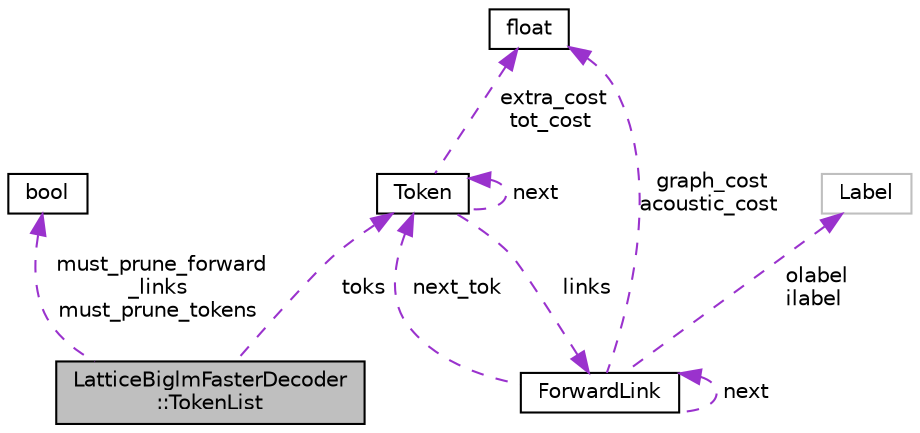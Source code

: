 digraph "LatticeBiglmFasterDecoder::TokenList"
{
  edge [fontname="Helvetica",fontsize="10",labelfontname="Helvetica",labelfontsize="10"];
  node [fontname="Helvetica",fontsize="10",shape=record];
  Node1 [label="LatticeBiglmFasterDecoder\l::TokenList",height=0.2,width=0.4,color="black", fillcolor="grey75", style="filled", fontcolor="black"];
  Node2 -> Node1 [dir="back",color="darkorchid3",fontsize="10",style="dashed",label=" toks" ,fontname="Helvetica"];
  Node2 [label="Token",height=0.2,width=0.4,color="black", fillcolor="white", style="filled",URL="$structkaldi_1_1LatticeBiglmFasterDecoder_1_1Token.html"];
  Node2 -> Node2 [dir="back",color="darkorchid3",fontsize="10",style="dashed",label=" next" ,fontname="Helvetica"];
  Node3 -> Node2 [dir="back",color="darkorchid3",fontsize="10",style="dashed",label=" extra_cost\ntot_cost" ,fontname="Helvetica"];
  Node3 [label="float",height=0.2,width=0.4,color="black", fillcolor="white", style="filled",URL="$classfloat.html"];
  Node4 -> Node2 [dir="back",color="darkorchid3",fontsize="10",style="dashed",label=" links" ,fontname="Helvetica"];
  Node4 [label="ForwardLink",height=0.2,width=0.4,color="black", fillcolor="white", style="filled",URL="$structkaldi_1_1LatticeBiglmFasterDecoder_1_1ForwardLink.html"];
  Node3 -> Node4 [dir="back",color="darkorchid3",fontsize="10",style="dashed",label=" graph_cost\nacoustic_cost" ,fontname="Helvetica"];
  Node5 -> Node4 [dir="back",color="darkorchid3",fontsize="10",style="dashed",label=" olabel\nilabel" ,fontname="Helvetica"];
  Node5 [label="Label",height=0.2,width=0.4,color="grey75", fillcolor="white", style="filled"];
  Node2 -> Node4 [dir="back",color="darkorchid3",fontsize="10",style="dashed",label=" next_tok" ,fontname="Helvetica"];
  Node4 -> Node4 [dir="back",color="darkorchid3",fontsize="10",style="dashed",label=" next" ,fontname="Helvetica"];
  Node6 -> Node1 [dir="back",color="darkorchid3",fontsize="10",style="dashed",label=" must_prune_forward\l_links\nmust_prune_tokens" ,fontname="Helvetica"];
  Node6 [label="bool",height=0.2,width=0.4,color="black", fillcolor="white", style="filled",URL="$classbool.html"];
}

